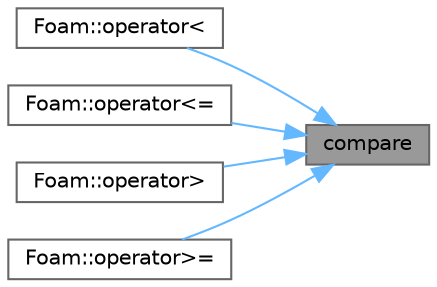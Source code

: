 digraph "compare"
{
 // LATEX_PDF_SIZE
  bgcolor="transparent";
  edge [fontname=Helvetica,fontsize=10,labelfontname=Helvetica,labelfontsize=10];
  node [fontname=Helvetica,fontsize=10,shape=box,height=0.2,width=0.4];
  rankdir="RL";
  Node1 [id="Node000001",label="compare",height=0.2,width=0.4,color="gray40", fillcolor="grey60", style="filled", fontcolor="black",tooltip=" "];
  Node1 -> Node2 [id="edge1_Node000001_Node000002",dir="back",color="steelblue1",style="solid",tooltip=" "];
  Node2 [id="Node000002",label="Foam::operator\<",height=0.2,width=0.4,color="grey40", fillcolor="white", style="filled",URL="$namespaceFoam.html#aabc1b3845c9f5af5b99d03ffcd09bef3",tooltip=" "];
  Node1 -> Node3 [id="edge2_Node000001_Node000003",dir="back",color="steelblue1",style="solid",tooltip=" "];
  Node3 [id="Node000003",label="Foam::operator\<=",height=0.2,width=0.4,color="grey40", fillcolor="white", style="filled",URL="$namespaceFoam.html#ac3e0312dd7b2bf2388c018bb081622e0",tooltip=" "];
  Node1 -> Node4 [id="edge3_Node000001_Node000004",dir="back",color="steelblue1",style="solid",tooltip=" "];
  Node4 [id="Node000004",label="Foam::operator\>",height=0.2,width=0.4,color="grey40", fillcolor="white", style="filled",URL="$namespaceFoam.html#a43b5e8478a5c97a3f5625c9a6c590585",tooltip=" "];
  Node1 -> Node5 [id="edge4_Node000001_Node000005",dir="back",color="steelblue1",style="solid",tooltip=" "];
  Node5 [id="Node000005",label="Foam::operator\>=",height=0.2,width=0.4,color="grey40", fillcolor="white", style="filled",URL="$namespaceFoam.html#a2f8c9b82d1d8da891d3a0a3ee60274fe",tooltip=" "];
}
